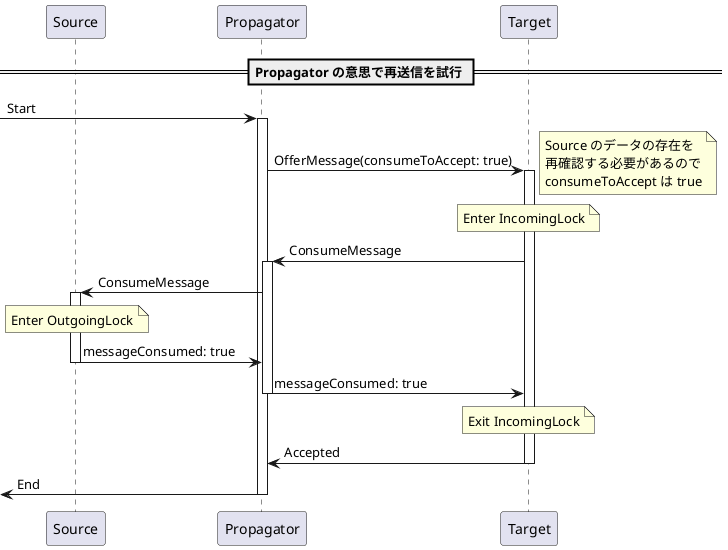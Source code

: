 @startuml
participant Source
participant Propagator
participant Target

== Propagator の意思で再送信を試行 ==

[-> Propagator : Start
activate Propagator

Propagator -> Target : OfferMessage(consumeToAccept: true)

note right
Source のデータの存在を
再確認する必要があるので
consumeToAccept は true
end note

activate Target

note over Target : Enter IncomingLock

Target -> Propagator : ConsumeMessage
activate Propagator
Propagator -> Source : ConsumeMessage
activate Source

note over Source : Enter OutgoingLock

Source -> Propagator : messageConsumed: true
deactivate Source
Propagator -> Target : messageConsumed: true
deactivate Propagator

note over Target : Exit IncomingLock

Target -> Propagator : Accepted
deactivate Target

[<- Propagator : End
deactivate Propagator

@enduml